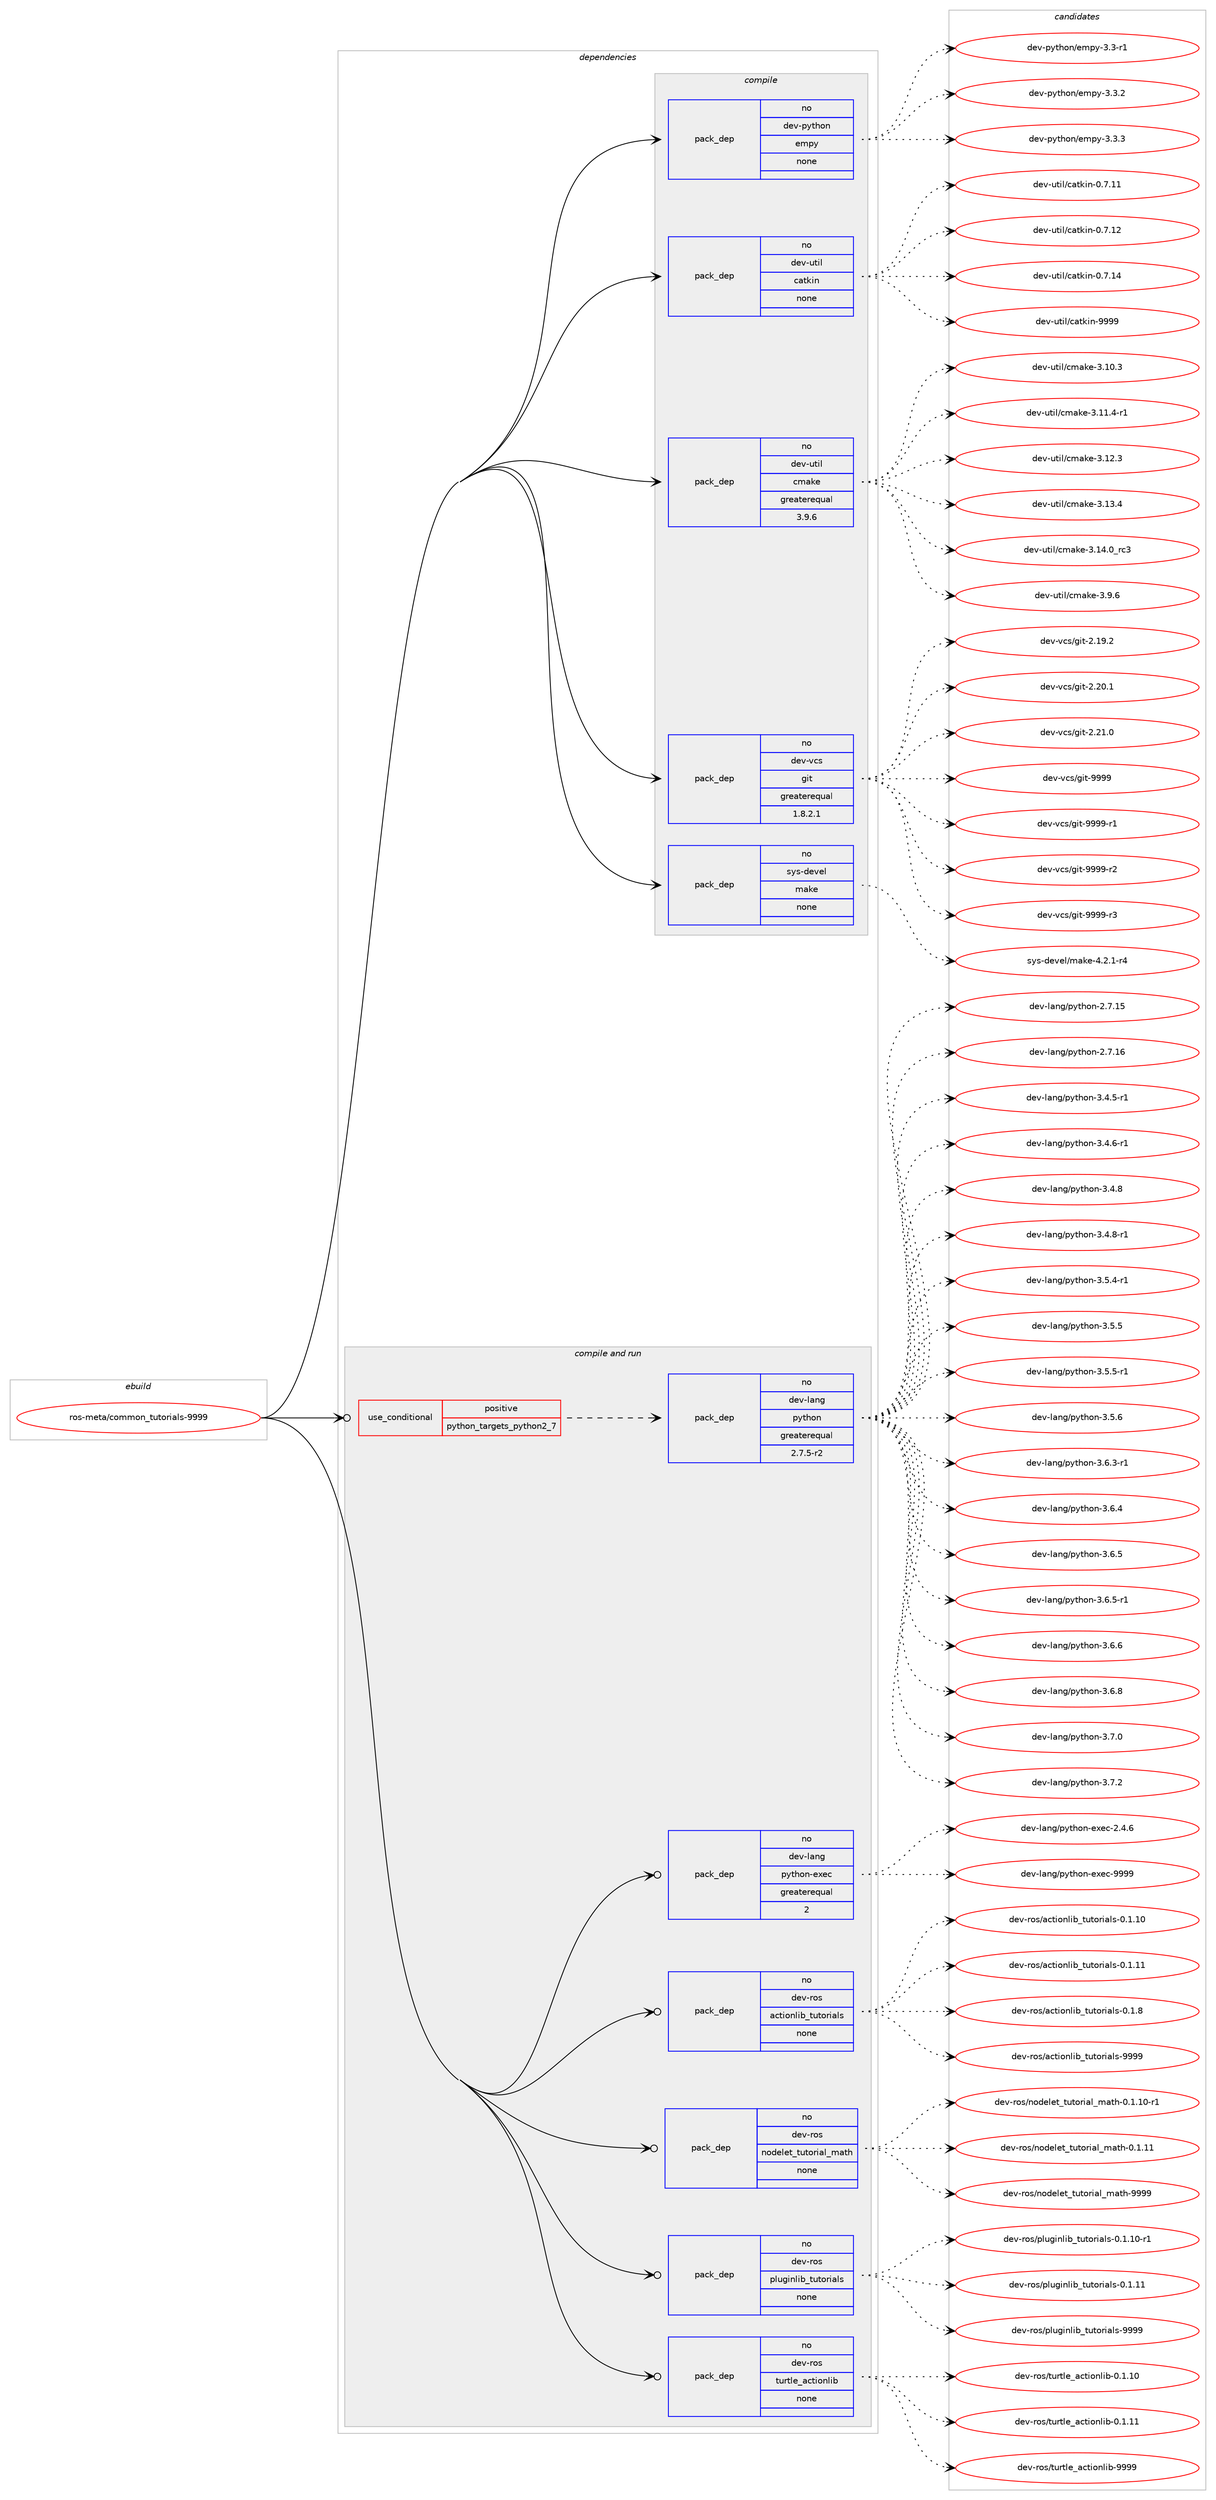 digraph prolog {

# *************
# Graph options
# *************

newrank=true;
concentrate=true;
compound=true;
graph [rankdir=LR,fontname=Helvetica,fontsize=10,ranksep=1.5];#, ranksep=2.5, nodesep=0.2];
edge  [arrowhead=vee];
node  [fontname=Helvetica,fontsize=10];

# **********
# The ebuild
# **********

subgraph cluster_leftcol {
color=gray;
rank=same;
label=<<i>ebuild</i>>;
id [label="ros-meta/common_tutorials-9999", color=red, width=4, href="../ros-meta/common_tutorials-9999.svg"];
}

# ****************
# The dependencies
# ****************

subgraph cluster_midcol {
color=gray;
label=<<i>dependencies</i>>;
subgraph cluster_compile {
fillcolor="#eeeeee";
style=filled;
label=<<i>compile</i>>;
subgraph pack1203098 {
dependency1682301 [label=<<TABLE BORDER="0" CELLBORDER="1" CELLSPACING="0" CELLPADDING="4" WIDTH="220"><TR><TD ROWSPAN="6" CELLPADDING="30">pack_dep</TD></TR><TR><TD WIDTH="110">no</TD></TR><TR><TD>dev-python</TD></TR><TR><TD>empy</TD></TR><TR><TD>none</TD></TR><TR><TD></TD></TR></TABLE>>, shape=none, color=blue];
}
id:e -> dependency1682301:w [weight=20,style="solid",arrowhead="vee"];
subgraph pack1203099 {
dependency1682302 [label=<<TABLE BORDER="0" CELLBORDER="1" CELLSPACING="0" CELLPADDING="4" WIDTH="220"><TR><TD ROWSPAN="6" CELLPADDING="30">pack_dep</TD></TR><TR><TD WIDTH="110">no</TD></TR><TR><TD>dev-util</TD></TR><TR><TD>catkin</TD></TR><TR><TD>none</TD></TR><TR><TD></TD></TR></TABLE>>, shape=none, color=blue];
}
id:e -> dependency1682302:w [weight=20,style="solid",arrowhead="vee"];
subgraph pack1203100 {
dependency1682303 [label=<<TABLE BORDER="0" CELLBORDER="1" CELLSPACING="0" CELLPADDING="4" WIDTH="220"><TR><TD ROWSPAN="6" CELLPADDING="30">pack_dep</TD></TR><TR><TD WIDTH="110">no</TD></TR><TR><TD>dev-util</TD></TR><TR><TD>cmake</TD></TR><TR><TD>greaterequal</TD></TR><TR><TD>3.9.6</TD></TR></TABLE>>, shape=none, color=blue];
}
id:e -> dependency1682303:w [weight=20,style="solid",arrowhead="vee"];
subgraph pack1203101 {
dependency1682304 [label=<<TABLE BORDER="0" CELLBORDER="1" CELLSPACING="0" CELLPADDING="4" WIDTH="220"><TR><TD ROWSPAN="6" CELLPADDING="30">pack_dep</TD></TR><TR><TD WIDTH="110">no</TD></TR><TR><TD>dev-vcs</TD></TR><TR><TD>git</TD></TR><TR><TD>greaterequal</TD></TR><TR><TD>1.8.2.1</TD></TR></TABLE>>, shape=none, color=blue];
}
id:e -> dependency1682304:w [weight=20,style="solid",arrowhead="vee"];
subgraph pack1203102 {
dependency1682305 [label=<<TABLE BORDER="0" CELLBORDER="1" CELLSPACING="0" CELLPADDING="4" WIDTH="220"><TR><TD ROWSPAN="6" CELLPADDING="30">pack_dep</TD></TR><TR><TD WIDTH="110">no</TD></TR><TR><TD>sys-devel</TD></TR><TR><TD>make</TD></TR><TR><TD>none</TD></TR><TR><TD></TD></TR></TABLE>>, shape=none, color=blue];
}
id:e -> dependency1682305:w [weight=20,style="solid",arrowhead="vee"];
}
subgraph cluster_compileandrun {
fillcolor="#eeeeee";
style=filled;
label=<<i>compile and run</i>>;
subgraph cond451674 {
dependency1682306 [label=<<TABLE BORDER="0" CELLBORDER="1" CELLSPACING="0" CELLPADDING="4"><TR><TD ROWSPAN="3" CELLPADDING="10">use_conditional</TD></TR><TR><TD>positive</TD></TR><TR><TD>python_targets_python2_7</TD></TR></TABLE>>, shape=none, color=red];
subgraph pack1203103 {
dependency1682307 [label=<<TABLE BORDER="0" CELLBORDER="1" CELLSPACING="0" CELLPADDING="4" WIDTH="220"><TR><TD ROWSPAN="6" CELLPADDING="30">pack_dep</TD></TR><TR><TD WIDTH="110">no</TD></TR><TR><TD>dev-lang</TD></TR><TR><TD>python</TD></TR><TR><TD>greaterequal</TD></TR><TR><TD>2.7.5-r2</TD></TR></TABLE>>, shape=none, color=blue];
}
dependency1682306:e -> dependency1682307:w [weight=20,style="dashed",arrowhead="vee"];
}
id:e -> dependency1682306:w [weight=20,style="solid",arrowhead="odotvee"];
subgraph pack1203104 {
dependency1682308 [label=<<TABLE BORDER="0" CELLBORDER="1" CELLSPACING="0" CELLPADDING="4" WIDTH="220"><TR><TD ROWSPAN="6" CELLPADDING="30">pack_dep</TD></TR><TR><TD WIDTH="110">no</TD></TR><TR><TD>dev-lang</TD></TR><TR><TD>python-exec</TD></TR><TR><TD>greaterequal</TD></TR><TR><TD>2</TD></TR></TABLE>>, shape=none, color=blue];
}
id:e -> dependency1682308:w [weight=20,style="solid",arrowhead="odotvee"];
subgraph pack1203105 {
dependency1682309 [label=<<TABLE BORDER="0" CELLBORDER="1" CELLSPACING="0" CELLPADDING="4" WIDTH="220"><TR><TD ROWSPAN="6" CELLPADDING="30">pack_dep</TD></TR><TR><TD WIDTH="110">no</TD></TR><TR><TD>dev-ros</TD></TR><TR><TD>actionlib_tutorials</TD></TR><TR><TD>none</TD></TR><TR><TD></TD></TR></TABLE>>, shape=none, color=blue];
}
id:e -> dependency1682309:w [weight=20,style="solid",arrowhead="odotvee"];
subgraph pack1203106 {
dependency1682310 [label=<<TABLE BORDER="0" CELLBORDER="1" CELLSPACING="0" CELLPADDING="4" WIDTH="220"><TR><TD ROWSPAN="6" CELLPADDING="30">pack_dep</TD></TR><TR><TD WIDTH="110">no</TD></TR><TR><TD>dev-ros</TD></TR><TR><TD>nodelet_tutorial_math</TD></TR><TR><TD>none</TD></TR><TR><TD></TD></TR></TABLE>>, shape=none, color=blue];
}
id:e -> dependency1682310:w [weight=20,style="solid",arrowhead="odotvee"];
subgraph pack1203107 {
dependency1682311 [label=<<TABLE BORDER="0" CELLBORDER="1" CELLSPACING="0" CELLPADDING="4" WIDTH="220"><TR><TD ROWSPAN="6" CELLPADDING="30">pack_dep</TD></TR><TR><TD WIDTH="110">no</TD></TR><TR><TD>dev-ros</TD></TR><TR><TD>pluginlib_tutorials</TD></TR><TR><TD>none</TD></TR><TR><TD></TD></TR></TABLE>>, shape=none, color=blue];
}
id:e -> dependency1682311:w [weight=20,style="solid",arrowhead="odotvee"];
subgraph pack1203108 {
dependency1682312 [label=<<TABLE BORDER="0" CELLBORDER="1" CELLSPACING="0" CELLPADDING="4" WIDTH="220"><TR><TD ROWSPAN="6" CELLPADDING="30">pack_dep</TD></TR><TR><TD WIDTH="110">no</TD></TR><TR><TD>dev-ros</TD></TR><TR><TD>turtle_actionlib</TD></TR><TR><TD>none</TD></TR><TR><TD></TD></TR></TABLE>>, shape=none, color=blue];
}
id:e -> dependency1682312:w [weight=20,style="solid",arrowhead="odotvee"];
}
subgraph cluster_run {
fillcolor="#eeeeee";
style=filled;
label=<<i>run</i>>;
}
}

# **************
# The candidates
# **************

subgraph cluster_choices {
rank=same;
color=gray;
label=<<i>candidates</i>>;

subgraph choice1203098 {
color=black;
nodesep=1;
choice1001011184511212111610411111047101109112121455146514511449 [label="dev-python/empy-3.3-r1", color=red, width=4,href="../dev-python/empy-3.3-r1.svg"];
choice1001011184511212111610411111047101109112121455146514650 [label="dev-python/empy-3.3.2", color=red, width=4,href="../dev-python/empy-3.3.2.svg"];
choice1001011184511212111610411111047101109112121455146514651 [label="dev-python/empy-3.3.3", color=red, width=4,href="../dev-python/empy-3.3.3.svg"];
dependency1682301:e -> choice1001011184511212111610411111047101109112121455146514511449:w [style=dotted,weight="100"];
dependency1682301:e -> choice1001011184511212111610411111047101109112121455146514650:w [style=dotted,weight="100"];
dependency1682301:e -> choice1001011184511212111610411111047101109112121455146514651:w [style=dotted,weight="100"];
}
subgraph choice1203099 {
color=black;
nodesep=1;
choice1001011184511711610510847999711610710511045484655464949 [label="dev-util/catkin-0.7.11", color=red, width=4,href="../dev-util/catkin-0.7.11.svg"];
choice1001011184511711610510847999711610710511045484655464950 [label="dev-util/catkin-0.7.12", color=red, width=4,href="../dev-util/catkin-0.7.12.svg"];
choice1001011184511711610510847999711610710511045484655464952 [label="dev-util/catkin-0.7.14", color=red, width=4,href="../dev-util/catkin-0.7.14.svg"];
choice100101118451171161051084799971161071051104557575757 [label="dev-util/catkin-9999", color=red, width=4,href="../dev-util/catkin-9999.svg"];
dependency1682302:e -> choice1001011184511711610510847999711610710511045484655464949:w [style=dotted,weight="100"];
dependency1682302:e -> choice1001011184511711610510847999711610710511045484655464950:w [style=dotted,weight="100"];
dependency1682302:e -> choice1001011184511711610510847999711610710511045484655464952:w [style=dotted,weight="100"];
dependency1682302:e -> choice100101118451171161051084799971161071051104557575757:w [style=dotted,weight="100"];
}
subgraph choice1203100 {
color=black;
nodesep=1;
choice1001011184511711610510847991099710710145514649484651 [label="dev-util/cmake-3.10.3", color=red, width=4,href="../dev-util/cmake-3.10.3.svg"];
choice10010111845117116105108479910997107101455146494946524511449 [label="dev-util/cmake-3.11.4-r1", color=red, width=4,href="../dev-util/cmake-3.11.4-r1.svg"];
choice1001011184511711610510847991099710710145514649504651 [label="dev-util/cmake-3.12.3", color=red, width=4,href="../dev-util/cmake-3.12.3.svg"];
choice1001011184511711610510847991099710710145514649514652 [label="dev-util/cmake-3.13.4", color=red, width=4,href="../dev-util/cmake-3.13.4.svg"];
choice1001011184511711610510847991099710710145514649524648951149951 [label="dev-util/cmake-3.14.0_rc3", color=red, width=4,href="../dev-util/cmake-3.14.0_rc3.svg"];
choice10010111845117116105108479910997107101455146574654 [label="dev-util/cmake-3.9.6", color=red, width=4,href="../dev-util/cmake-3.9.6.svg"];
dependency1682303:e -> choice1001011184511711610510847991099710710145514649484651:w [style=dotted,weight="100"];
dependency1682303:e -> choice10010111845117116105108479910997107101455146494946524511449:w [style=dotted,weight="100"];
dependency1682303:e -> choice1001011184511711610510847991099710710145514649504651:w [style=dotted,weight="100"];
dependency1682303:e -> choice1001011184511711610510847991099710710145514649514652:w [style=dotted,weight="100"];
dependency1682303:e -> choice1001011184511711610510847991099710710145514649524648951149951:w [style=dotted,weight="100"];
dependency1682303:e -> choice10010111845117116105108479910997107101455146574654:w [style=dotted,weight="100"];
}
subgraph choice1203101 {
color=black;
nodesep=1;
choice10010111845118991154710310511645504649574650 [label="dev-vcs/git-2.19.2", color=red, width=4,href="../dev-vcs/git-2.19.2.svg"];
choice10010111845118991154710310511645504650484649 [label="dev-vcs/git-2.20.1", color=red, width=4,href="../dev-vcs/git-2.20.1.svg"];
choice10010111845118991154710310511645504650494648 [label="dev-vcs/git-2.21.0", color=red, width=4,href="../dev-vcs/git-2.21.0.svg"];
choice1001011184511899115471031051164557575757 [label="dev-vcs/git-9999", color=red, width=4,href="../dev-vcs/git-9999.svg"];
choice10010111845118991154710310511645575757574511449 [label="dev-vcs/git-9999-r1", color=red, width=4,href="../dev-vcs/git-9999-r1.svg"];
choice10010111845118991154710310511645575757574511450 [label="dev-vcs/git-9999-r2", color=red, width=4,href="../dev-vcs/git-9999-r2.svg"];
choice10010111845118991154710310511645575757574511451 [label="dev-vcs/git-9999-r3", color=red, width=4,href="../dev-vcs/git-9999-r3.svg"];
dependency1682304:e -> choice10010111845118991154710310511645504649574650:w [style=dotted,weight="100"];
dependency1682304:e -> choice10010111845118991154710310511645504650484649:w [style=dotted,weight="100"];
dependency1682304:e -> choice10010111845118991154710310511645504650494648:w [style=dotted,weight="100"];
dependency1682304:e -> choice1001011184511899115471031051164557575757:w [style=dotted,weight="100"];
dependency1682304:e -> choice10010111845118991154710310511645575757574511449:w [style=dotted,weight="100"];
dependency1682304:e -> choice10010111845118991154710310511645575757574511450:w [style=dotted,weight="100"];
dependency1682304:e -> choice10010111845118991154710310511645575757574511451:w [style=dotted,weight="100"];
}
subgraph choice1203102 {
color=black;
nodesep=1;
choice1151211154510010111810110847109971071014552465046494511452 [label="sys-devel/make-4.2.1-r4", color=red, width=4,href="../sys-devel/make-4.2.1-r4.svg"];
dependency1682305:e -> choice1151211154510010111810110847109971071014552465046494511452:w [style=dotted,weight="100"];
}
subgraph choice1203103 {
color=black;
nodesep=1;
choice10010111845108971101034711212111610411111045504655464953 [label="dev-lang/python-2.7.15", color=red, width=4,href="../dev-lang/python-2.7.15.svg"];
choice10010111845108971101034711212111610411111045504655464954 [label="dev-lang/python-2.7.16", color=red, width=4,href="../dev-lang/python-2.7.16.svg"];
choice1001011184510897110103471121211161041111104551465246534511449 [label="dev-lang/python-3.4.5-r1", color=red, width=4,href="../dev-lang/python-3.4.5-r1.svg"];
choice1001011184510897110103471121211161041111104551465246544511449 [label="dev-lang/python-3.4.6-r1", color=red, width=4,href="../dev-lang/python-3.4.6-r1.svg"];
choice100101118451089711010347112121116104111110455146524656 [label="dev-lang/python-3.4.8", color=red, width=4,href="../dev-lang/python-3.4.8.svg"];
choice1001011184510897110103471121211161041111104551465246564511449 [label="dev-lang/python-3.4.8-r1", color=red, width=4,href="../dev-lang/python-3.4.8-r1.svg"];
choice1001011184510897110103471121211161041111104551465346524511449 [label="dev-lang/python-3.5.4-r1", color=red, width=4,href="../dev-lang/python-3.5.4-r1.svg"];
choice100101118451089711010347112121116104111110455146534653 [label="dev-lang/python-3.5.5", color=red, width=4,href="../dev-lang/python-3.5.5.svg"];
choice1001011184510897110103471121211161041111104551465346534511449 [label="dev-lang/python-3.5.5-r1", color=red, width=4,href="../dev-lang/python-3.5.5-r1.svg"];
choice100101118451089711010347112121116104111110455146534654 [label="dev-lang/python-3.5.6", color=red, width=4,href="../dev-lang/python-3.5.6.svg"];
choice1001011184510897110103471121211161041111104551465446514511449 [label="dev-lang/python-3.6.3-r1", color=red, width=4,href="../dev-lang/python-3.6.3-r1.svg"];
choice100101118451089711010347112121116104111110455146544652 [label="dev-lang/python-3.6.4", color=red, width=4,href="../dev-lang/python-3.6.4.svg"];
choice100101118451089711010347112121116104111110455146544653 [label="dev-lang/python-3.6.5", color=red, width=4,href="../dev-lang/python-3.6.5.svg"];
choice1001011184510897110103471121211161041111104551465446534511449 [label="dev-lang/python-3.6.5-r1", color=red, width=4,href="../dev-lang/python-3.6.5-r1.svg"];
choice100101118451089711010347112121116104111110455146544654 [label="dev-lang/python-3.6.6", color=red, width=4,href="../dev-lang/python-3.6.6.svg"];
choice100101118451089711010347112121116104111110455146544656 [label="dev-lang/python-3.6.8", color=red, width=4,href="../dev-lang/python-3.6.8.svg"];
choice100101118451089711010347112121116104111110455146554648 [label="dev-lang/python-3.7.0", color=red, width=4,href="../dev-lang/python-3.7.0.svg"];
choice100101118451089711010347112121116104111110455146554650 [label="dev-lang/python-3.7.2", color=red, width=4,href="../dev-lang/python-3.7.2.svg"];
dependency1682307:e -> choice10010111845108971101034711212111610411111045504655464953:w [style=dotted,weight="100"];
dependency1682307:e -> choice10010111845108971101034711212111610411111045504655464954:w [style=dotted,weight="100"];
dependency1682307:e -> choice1001011184510897110103471121211161041111104551465246534511449:w [style=dotted,weight="100"];
dependency1682307:e -> choice1001011184510897110103471121211161041111104551465246544511449:w [style=dotted,weight="100"];
dependency1682307:e -> choice100101118451089711010347112121116104111110455146524656:w [style=dotted,weight="100"];
dependency1682307:e -> choice1001011184510897110103471121211161041111104551465246564511449:w [style=dotted,weight="100"];
dependency1682307:e -> choice1001011184510897110103471121211161041111104551465346524511449:w [style=dotted,weight="100"];
dependency1682307:e -> choice100101118451089711010347112121116104111110455146534653:w [style=dotted,weight="100"];
dependency1682307:e -> choice1001011184510897110103471121211161041111104551465346534511449:w [style=dotted,weight="100"];
dependency1682307:e -> choice100101118451089711010347112121116104111110455146534654:w [style=dotted,weight="100"];
dependency1682307:e -> choice1001011184510897110103471121211161041111104551465446514511449:w [style=dotted,weight="100"];
dependency1682307:e -> choice100101118451089711010347112121116104111110455146544652:w [style=dotted,weight="100"];
dependency1682307:e -> choice100101118451089711010347112121116104111110455146544653:w [style=dotted,weight="100"];
dependency1682307:e -> choice1001011184510897110103471121211161041111104551465446534511449:w [style=dotted,weight="100"];
dependency1682307:e -> choice100101118451089711010347112121116104111110455146544654:w [style=dotted,weight="100"];
dependency1682307:e -> choice100101118451089711010347112121116104111110455146544656:w [style=dotted,weight="100"];
dependency1682307:e -> choice100101118451089711010347112121116104111110455146554648:w [style=dotted,weight="100"];
dependency1682307:e -> choice100101118451089711010347112121116104111110455146554650:w [style=dotted,weight="100"];
}
subgraph choice1203104 {
color=black;
nodesep=1;
choice1001011184510897110103471121211161041111104510112010199455046524654 [label="dev-lang/python-exec-2.4.6", color=red, width=4,href="../dev-lang/python-exec-2.4.6.svg"];
choice10010111845108971101034711212111610411111045101120101994557575757 [label="dev-lang/python-exec-9999", color=red, width=4,href="../dev-lang/python-exec-9999.svg"];
dependency1682308:e -> choice1001011184510897110103471121211161041111104510112010199455046524654:w [style=dotted,weight="100"];
dependency1682308:e -> choice10010111845108971101034711212111610411111045101120101994557575757:w [style=dotted,weight="100"];
}
subgraph choice1203105 {
color=black;
nodesep=1;
choice1001011184511411111547979911610511111010810598951161171161111141059710811545484649464948 [label="dev-ros/actionlib_tutorials-0.1.10", color=red, width=4,href="../dev-ros/actionlib_tutorials-0.1.10.svg"];
choice1001011184511411111547979911610511111010810598951161171161111141059710811545484649464949 [label="dev-ros/actionlib_tutorials-0.1.11", color=red, width=4,href="../dev-ros/actionlib_tutorials-0.1.11.svg"];
choice10010111845114111115479799116105111110108105989511611711611111410597108115454846494656 [label="dev-ros/actionlib_tutorials-0.1.8", color=red, width=4,href="../dev-ros/actionlib_tutorials-0.1.8.svg"];
choice100101118451141111154797991161051111101081059895116117116111114105971081154557575757 [label="dev-ros/actionlib_tutorials-9999", color=red, width=4,href="../dev-ros/actionlib_tutorials-9999.svg"];
dependency1682309:e -> choice1001011184511411111547979911610511111010810598951161171161111141059710811545484649464948:w [style=dotted,weight="100"];
dependency1682309:e -> choice1001011184511411111547979911610511111010810598951161171161111141059710811545484649464949:w [style=dotted,weight="100"];
dependency1682309:e -> choice10010111845114111115479799116105111110108105989511611711611111410597108115454846494656:w [style=dotted,weight="100"];
dependency1682309:e -> choice100101118451141111154797991161051111101081059895116117116111114105971081154557575757:w [style=dotted,weight="100"];
}
subgraph choice1203106 {
color=black;
nodesep=1;
choice100101118451141111154711011110010110810111695116117116111114105971089510997116104454846494649484511449 [label="dev-ros/nodelet_tutorial_math-0.1.10-r1", color=red, width=4,href="../dev-ros/nodelet_tutorial_math-0.1.10-r1.svg"];
choice10010111845114111115471101111001011081011169511611711611111410597108951099711610445484649464949 [label="dev-ros/nodelet_tutorial_math-0.1.11", color=red, width=4,href="../dev-ros/nodelet_tutorial_math-0.1.11.svg"];
choice1001011184511411111547110111100101108101116951161171161111141059710895109971161044557575757 [label="dev-ros/nodelet_tutorial_math-9999", color=red, width=4,href="../dev-ros/nodelet_tutorial_math-9999.svg"];
dependency1682310:e -> choice100101118451141111154711011110010110810111695116117116111114105971089510997116104454846494649484511449:w [style=dotted,weight="100"];
dependency1682310:e -> choice10010111845114111115471101111001011081011169511611711611111410597108951099711610445484649464949:w [style=dotted,weight="100"];
dependency1682310:e -> choice1001011184511411111547110111100101108101116951161171161111141059710895109971161044557575757:w [style=dotted,weight="100"];
}
subgraph choice1203107 {
color=black;
nodesep=1;
choice1001011184511411111547112108117103105110108105989511611711611111410597108115454846494649484511449 [label="dev-ros/pluginlib_tutorials-0.1.10-r1", color=red, width=4,href="../dev-ros/pluginlib_tutorials-0.1.10-r1.svg"];
choice100101118451141111154711210811710310511010810598951161171161111141059710811545484649464949 [label="dev-ros/pluginlib_tutorials-0.1.11", color=red, width=4,href="../dev-ros/pluginlib_tutorials-0.1.11.svg"];
choice10010111845114111115471121081171031051101081059895116117116111114105971081154557575757 [label="dev-ros/pluginlib_tutorials-9999", color=red, width=4,href="../dev-ros/pluginlib_tutorials-9999.svg"];
dependency1682311:e -> choice1001011184511411111547112108117103105110108105989511611711611111410597108115454846494649484511449:w [style=dotted,weight="100"];
dependency1682311:e -> choice100101118451141111154711210811710310511010810598951161171161111141059710811545484649464949:w [style=dotted,weight="100"];
dependency1682311:e -> choice10010111845114111115471121081171031051101081059895116117116111114105971081154557575757:w [style=dotted,weight="100"];
}
subgraph choice1203108 {
color=black;
nodesep=1;
choice10010111845114111115471161171141161081019597991161051111101081059845484649464948 [label="dev-ros/turtle_actionlib-0.1.10", color=red, width=4,href="../dev-ros/turtle_actionlib-0.1.10.svg"];
choice10010111845114111115471161171141161081019597991161051111101081059845484649464949 [label="dev-ros/turtle_actionlib-0.1.11", color=red, width=4,href="../dev-ros/turtle_actionlib-0.1.11.svg"];
choice1001011184511411111547116117114116108101959799116105111110108105984557575757 [label="dev-ros/turtle_actionlib-9999", color=red, width=4,href="../dev-ros/turtle_actionlib-9999.svg"];
dependency1682312:e -> choice10010111845114111115471161171141161081019597991161051111101081059845484649464948:w [style=dotted,weight="100"];
dependency1682312:e -> choice10010111845114111115471161171141161081019597991161051111101081059845484649464949:w [style=dotted,weight="100"];
dependency1682312:e -> choice1001011184511411111547116117114116108101959799116105111110108105984557575757:w [style=dotted,weight="100"];
}
}

}
